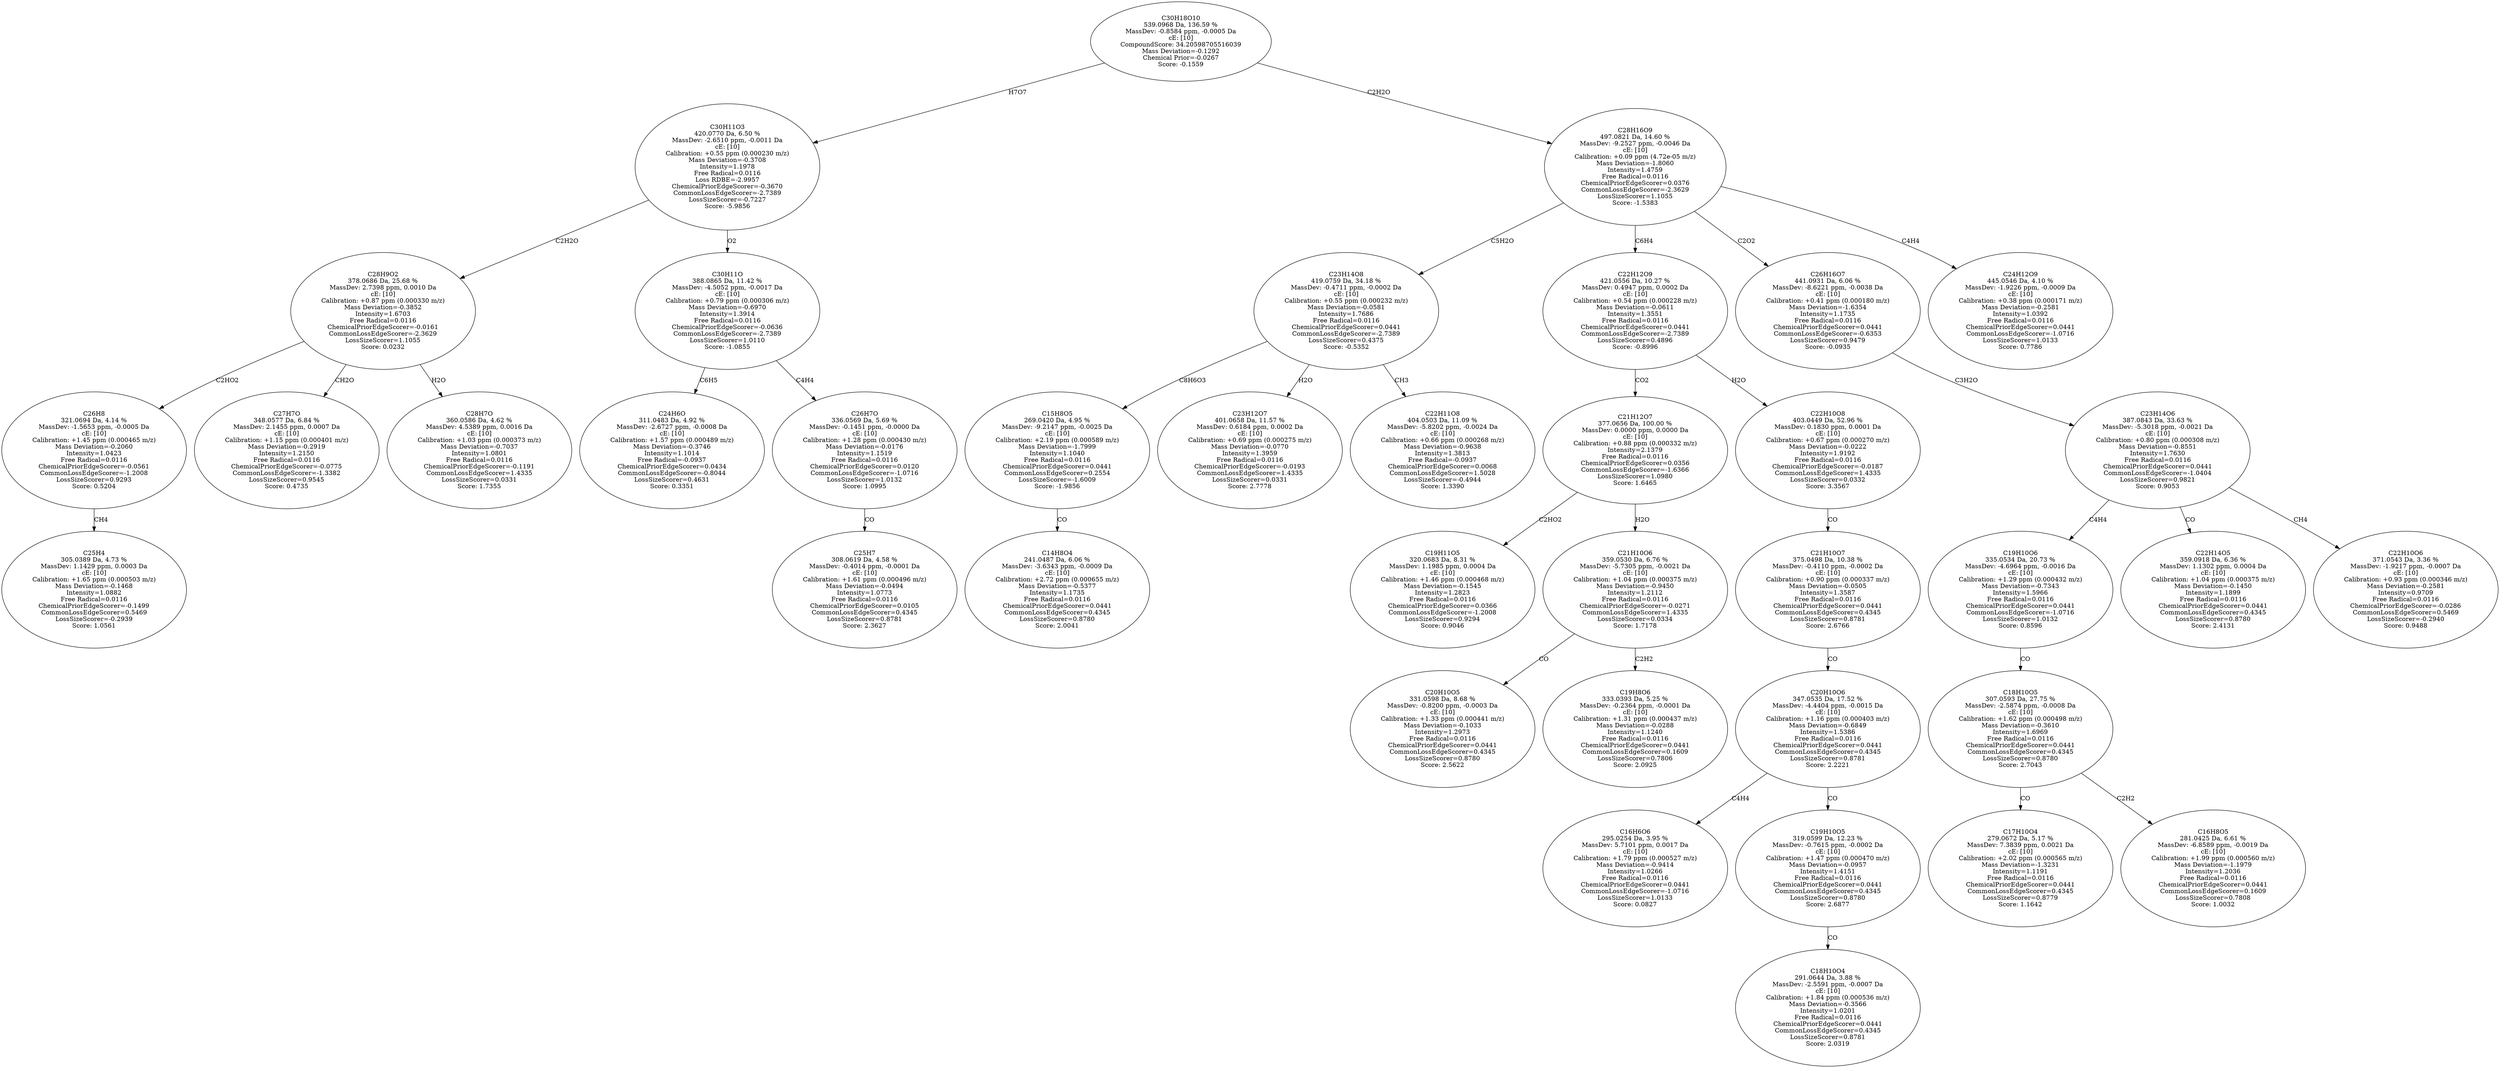strict digraph {
v1 [label="C25H4\n305.0389 Da, 4.73 %\nMassDev: 1.1429 ppm, 0.0003 Da\ncE: [10]\nCalibration: +1.65 ppm (0.000503 m/z)\nMass Deviation=-0.1468\nIntensity=1.0882\nFree Radical=0.0116\nChemicalPriorEdgeScorer=-0.1499\nCommonLossEdgeScorer=0.5469\nLossSizeScorer=-0.2939\nScore: 1.0561"];
v2 [label="C26H8\n321.0694 Da, 4.14 %\nMassDev: -1.5653 ppm, -0.0005 Da\ncE: [10]\nCalibration: +1.45 ppm (0.000465 m/z)\nMass Deviation=-0.2060\nIntensity=1.0423\nFree Radical=0.0116\nChemicalPriorEdgeScorer=-0.0561\nCommonLossEdgeScorer=-1.2008\nLossSizeScorer=0.9293\nScore: 0.5204"];
v3 [label="C27H7O\n348.0577 Da, 6.84 %\nMassDev: 2.1455 ppm, 0.0007 Da\ncE: [10]\nCalibration: +1.15 ppm (0.000401 m/z)\nMass Deviation=-0.2919\nIntensity=1.2150\nFree Radical=0.0116\nChemicalPriorEdgeScorer=-0.0775\nCommonLossEdgeScorer=-1.3382\nLossSizeScorer=0.9545\nScore: 0.4735"];
v4 [label="C28H7O\n360.0586 Da, 4.62 %\nMassDev: 4.5389 ppm, 0.0016 Da\ncE: [10]\nCalibration: +1.03 ppm (0.000373 m/z)\nMass Deviation=-0.7037\nIntensity=1.0801\nFree Radical=0.0116\nChemicalPriorEdgeScorer=-0.1191\nCommonLossEdgeScorer=1.4335\nLossSizeScorer=0.0331\nScore: 1.7355"];
v5 [label="C28H9O2\n378.0686 Da, 25.68 %\nMassDev: 2.7398 ppm, 0.0010 Da\ncE: [10]\nCalibration: +0.87 ppm (0.000330 m/z)\nMass Deviation=-0.3852\nIntensity=1.6703\nFree Radical=0.0116\nChemicalPriorEdgeScorer=-0.0161\nCommonLossEdgeScorer=-2.3629\nLossSizeScorer=1.1055\nScore: 0.0232"];
v6 [label="C24H6O\n311.0483 Da, 4.92 %\nMassDev: -2.6727 ppm, -0.0008 Da\ncE: [10]\nCalibration: +1.57 ppm (0.000489 m/z)\nMass Deviation=-0.3746\nIntensity=1.1014\nFree Radical=-0.0937\nChemicalPriorEdgeScorer=0.0434\nCommonLossEdgeScorer=-0.8044\nLossSizeScorer=0.4631\nScore: 0.3351"];
v7 [label="C25H7\n308.0619 Da, 4.58 %\nMassDev: -0.4014 ppm, -0.0001 Da\ncE: [10]\nCalibration: +1.61 ppm (0.000496 m/z)\nMass Deviation=-0.0494\nIntensity=1.0773\nFree Radical=0.0116\nChemicalPriorEdgeScorer=0.0105\nCommonLossEdgeScorer=0.4345\nLossSizeScorer=0.8781\nScore: 2.3627"];
v8 [label="C26H7O\n336.0569 Da, 5.69 %\nMassDev: -0.1451 ppm, -0.0000 Da\ncE: [10]\nCalibration: +1.28 ppm (0.000430 m/z)\nMass Deviation=-0.0176\nIntensity=1.1519\nFree Radical=0.0116\nChemicalPriorEdgeScorer=0.0120\nCommonLossEdgeScorer=-1.0716\nLossSizeScorer=1.0132\nScore: 1.0995"];
v9 [label="C30H11O\n388.0865 Da, 11.42 %\nMassDev: -4.5052 ppm, -0.0017 Da\ncE: [10]\nCalibration: +0.79 ppm (0.000306 m/z)\nMass Deviation=-0.6970\nIntensity=1.3914\nFree Radical=0.0116\nChemicalPriorEdgeScorer=-0.0636\nCommonLossEdgeScorer=-2.7389\nLossSizeScorer=1.0110\nScore: -1.0855"];
v10 [label="C30H11O3\n420.0770 Da, 6.50 %\nMassDev: -2.6510 ppm, -0.0011 Da\ncE: [10]\nCalibration: +0.55 ppm (0.000230 m/z)\nMass Deviation=-0.3708\nIntensity=1.1978\nFree Radical=0.0116\nLoss RDBE=-2.9957\nChemicalPriorEdgeScorer=-0.3670\nCommonLossEdgeScorer=-2.7389\nLossSizeScorer=-0.7227\nScore: -5.9856"];
v11 [label="C14H8O4\n241.0487 Da, 6.06 %\nMassDev: -3.6343 ppm, -0.0009 Da\ncE: [10]\nCalibration: +2.72 ppm (0.000655 m/z)\nMass Deviation=-0.5377\nIntensity=1.1735\nFree Radical=0.0116\nChemicalPriorEdgeScorer=0.0441\nCommonLossEdgeScorer=0.4345\nLossSizeScorer=0.8780\nScore: 2.0041"];
v12 [label="C15H8O5\n269.0420 Da, 4.95 %\nMassDev: -9.2147 ppm, -0.0025 Da\ncE: [10]\nCalibration: +2.19 ppm (0.000589 m/z)\nMass Deviation=-1.7999\nIntensity=1.1040\nFree Radical=0.0116\nChemicalPriorEdgeScorer=0.0441\nCommonLossEdgeScorer=0.2554\nLossSizeScorer=-1.6009\nScore: -1.9856"];
v13 [label="C23H12O7\n401.0658 Da, 11.57 %\nMassDev: 0.6184 ppm, 0.0002 Da\ncE: [10]\nCalibration: +0.69 ppm (0.000275 m/z)\nMass Deviation=-0.0770\nIntensity=1.3959\nFree Radical=0.0116\nChemicalPriorEdgeScorer=-0.0193\nCommonLossEdgeScorer=1.4335\nLossSizeScorer=0.0331\nScore: 2.7778"];
v14 [label="C22H11O8\n404.0503 Da, 11.09 %\nMassDev: -5.8202 ppm, -0.0024 Da\ncE: [10]\nCalibration: +0.66 ppm (0.000268 m/z)\nMass Deviation=-0.9638\nIntensity=1.3813\nFree Radical=-0.0937\nChemicalPriorEdgeScorer=0.0068\nCommonLossEdgeScorer=1.5028\nLossSizeScorer=-0.4944\nScore: 1.3390"];
v15 [label="C23H14O8\n419.0759 Da, 34.18 %\nMassDev: -0.4711 ppm, -0.0002 Da\ncE: [10]\nCalibration: +0.55 ppm (0.000232 m/z)\nMass Deviation=-0.0581\nIntensity=1.7686\nFree Radical=0.0116\nChemicalPriorEdgeScorer=0.0441\nCommonLossEdgeScorer=-2.7389\nLossSizeScorer=0.4375\nScore: -0.5352"];
v16 [label="C19H11O5\n320.0683 Da, 8.31 %\nMassDev: 1.1985 ppm, 0.0004 Da\ncE: [10]\nCalibration: +1.46 ppm (0.000468 m/z)\nMass Deviation=-0.1545\nIntensity=1.2823\nFree Radical=0.0116\nChemicalPriorEdgeScorer=0.0366\nCommonLossEdgeScorer=-1.2008\nLossSizeScorer=0.9294\nScore: 0.9046"];
v17 [label="C20H10O5\n331.0598 Da, 8.68 %\nMassDev: -0.8200 ppm, -0.0003 Da\ncE: [10]\nCalibration: +1.33 ppm (0.000441 m/z)\nMass Deviation=-0.1033\nIntensity=1.2973\nFree Radical=0.0116\nChemicalPriorEdgeScorer=0.0441\nCommonLossEdgeScorer=0.4345\nLossSizeScorer=0.8780\nScore: 2.5622"];
v18 [label="C19H8O6\n333.0393 Da, 5.25 %\nMassDev: -0.2364 ppm, -0.0001 Da\ncE: [10]\nCalibration: +1.31 ppm (0.000437 m/z)\nMass Deviation=-0.0288\nIntensity=1.1240\nFree Radical=0.0116\nChemicalPriorEdgeScorer=0.0441\nCommonLossEdgeScorer=0.1609\nLossSizeScorer=0.7806\nScore: 2.0925"];
v19 [label="C21H10O6\n359.0530 Da, 6.76 %\nMassDev: -5.7305 ppm, -0.0021 Da\ncE: [10]\nCalibration: +1.04 ppm (0.000375 m/z)\nMass Deviation=-0.9450\nIntensity=1.2112\nFree Radical=0.0116\nChemicalPriorEdgeScorer=-0.0271\nCommonLossEdgeScorer=1.4335\nLossSizeScorer=0.0334\nScore: 1.7178"];
v20 [label="C21H12O7\n377.0656 Da, 100.00 %\nMassDev: 0.0000 ppm, 0.0000 Da\ncE: [10]\nCalibration: +0.88 ppm (0.000332 m/z)\nIntensity=2.1379\nFree Radical=0.0116\nChemicalPriorEdgeScorer=0.0356\nCommonLossEdgeScorer=-1.6366\nLossSizeScorer=1.0980\nScore: 1.6465"];
v21 [label="C16H6O6\n295.0254 Da, 3.95 %\nMassDev: 5.7101 ppm, 0.0017 Da\ncE: [10]\nCalibration: +1.79 ppm (0.000527 m/z)\nMass Deviation=-0.9414\nIntensity=1.0266\nFree Radical=0.0116\nChemicalPriorEdgeScorer=0.0441\nCommonLossEdgeScorer=-1.0716\nLossSizeScorer=1.0133\nScore: 0.0827"];
v22 [label="C18H10O4\n291.0644 Da, 3.88 %\nMassDev: -2.5591 ppm, -0.0007 Da\ncE: [10]\nCalibration: +1.84 ppm (0.000536 m/z)\nMass Deviation=-0.3566\nIntensity=1.0201\nFree Radical=0.0116\nChemicalPriorEdgeScorer=0.0441\nCommonLossEdgeScorer=0.4345\nLossSizeScorer=0.8781\nScore: 2.0319"];
v23 [label="C19H10O5\n319.0599 Da, 12.23 %\nMassDev: -0.7615 ppm, -0.0002 Da\ncE: [10]\nCalibration: +1.47 ppm (0.000470 m/z)\nMass Deviation=-0.0957\nIntensity=1.4151\nFree Radical=0.0116\nChemicalPriorEdgeScorer=0.0441\nCommonLossEdgeScorer=0.4345\nLossSizeScorer=0.8780\nScore: 2.6877"];
v24 [label="C20H10O6\n347.0535 Da, 17.52 %\nMassDev: -4.4404 ppm, -0.0015 Da\ncE: [10]\nCalibration: +1.16 ppm (0.000403 m/z)\nMass Deviation=-0.6849\nIntensity=1.5386\nFree Radical=0.0116\nChemicalPriorEdgeScorer=0.0441\nCommonLossEdgeScorer=0.4345\nLossSizeScorer=0.8781\nScore: 2.2221"];
v25 [label="C21H10O7\n375.0498 Da, 10.38 %\nMassDev: -0.4110 ppm, -0.0002 Da\ncE: [10]\nCalibration: +0.90 ppm (0.000337 m/z)\nMass Deviation=-0.0505\nIntensity=1.3587\nFree Radical=0.0116\nChemicalPriorEdgeScorer=0.0441\nCommonLossEdgeScorer=0.4345\nLossSizeScorer=0.8781\nScore: 2.6766"];
v26 [label="C22H10O8\n403.0449 Da, 52.96 %\nMassDev: 0.1830 ppm, 0.0001 Da\ncE: [10]\nCalibration: +0.67 ppm (0.000270 m/z)\nMass Deviation=-0.0222\nIntensity=1.9192\nFree Radical=0.0116\nChemicalPriorEdgeScorer=-0.0187\nCommonLossEdgeScorer=1.4335\nLossSizeScorer=0.0332\nScore: 3.3567"];
v27 [label="C22H12O9\n421.0556 Da, 10.27 %\nMassDev: 0.4947 ppm, 0.0002 Da\ncE: [10]\nCalibration: +0.54 ppm (0.000228 m/z)\nMass Deviation=-0.0611\nIntensity=1.3551\nFree Radical=0.0116\nChemicalPriorEdgeScorer=0.0441\nCommonLossEdgeScorer=-2.7389\nLossSizeScorer=0.4896\nScore: -0.8996"];
v28 [label="C17H10O4\n279.0672 Da, 5.17 %\nMassDev: 7.3839 ppm, 0.0021 Da\ncE: [10]\nCalibration: +2.02 ppm (0.000565 m/z)\nMass Deviation=-1.3231\nIntensity=1.1191\nFree Radical=0.0116\nChemicalPriorEdgeScorer=0.0441\nCommonLossEdgeScorer=0.4345\nLossSizeScorer=0.8779\nScore: 1.1642"];
v29 [label="C16H8O5\n281.0425 Da, 6.61 %\nMassDev: -6.8589 ppm, -0.0019 Da\ncE: [10]\nCalibration: +1.99 ppm (0.000560 m/z)\nMass Deviation=-1.1979\nIntensity=1.2036\nFree Radical=0.0116\nChemicalPriorEdgeScorer=0.0441\nCommonLossEdgeScorer=0.1609\nLossSizeScorer=0.7808\nScore: 1.0032"];
v30 [label="C18H10O5\n307.0593 Da, 27.75 %\nMassDev: -2.5874 ppm, -0.0008 Da\ncE: [10]\nCalibration: +1.62 ppm (0.000498 m/z)\nMass Deviation=-0.3610\nIntensity=1.6969\nFree Radical=0.0116\nChemicalPriorEdgeScorer=0.0441\nCommonLossEdgeScorer=0.4345\nLossSizeScorer=0.8780\nScore: 2.7043"];
v31 [label="C19H10O6\n335.0534 Da, 20.73 %\nMassDev: -4.6964 ppm, -0.0016 Da\ncE: [10]\nCalibration: +1.29 ppm (0.000432 m/z)\nMass Deviation=-0.7343\nIntensity=1.5966\nFree Radical=0.0116\nChemicalPriorEdgeScorer=0.0441\nCommonLossEdgeScorer=-1.0716\nLossSizeScorer=1.0132\nScore: 0.8596"];
v32 [label="C22H14O5\n359.0918 Da, 6.36 %\nMassDev: 1.1302 ppm, 0.0004 Da\ncE: [10]\nCalibration: +1.04 ppm (0.000375 m/z)\nMass Deviation=-0.1450\nIntensity=1.1899\nFree Radical=0.0116\nChemicalPriorEdgeScorer=0.0441\nCommonLossEdgeScorer=0.4345\nLossSizeScorer=0.8780\nScore: 2.4131"];
v33 [label="C22H10O6\n371.0543 Da, 3.36 %\nMassDev: -1.9217 ppm, -0.0007 Da\ncE: [10]\nCalibration: +0.93 ppm (0.000346 m/z)\nMass Deviation=-0.2581\nIntensity=0.9709\nFree Radical=0.0116\nChemicalPriorEdgeScorer=-0.0286\nCommonLossEdgeScorer=0.5469\nLossSizeScorer=-0.2940\nScore: 0.9488"];
v34 [label="C23H14O6\n387.0843 Da, 33.63 %\nMassDev: -5.3018 ppm, -0.0021 Da\ncE: [10]\nCalibration: +0.80 ppm (0.000308 m/z)\nMass Deviation=-0.8551\nIntensity=1.7630\nFree Radical=0.0116\nChemicalPriorEdgeScorer=0.0441\nCommonLossEdgeScorer=-1.0404\nLossSizeScorer=0.9821\nScore: 0.9053"];
v35 [label="C26H16O7\n441.0931 Da, 6.06 %\nMassDev: -8.6221 ppm, -0.0038 Da\ncE: [10]\nCalibration: +0.41 ppm (0.000180 m/z)\nMass Deviation=-1.6354\nIntensity=1.1735\nFree Radical=0.0116\nChemicalPriorEdgeScorer=0.0441\nCommonLossEdgeScorer=-0.6353\nLossSizeScorer=0.9479\nScore: -0.0935"];
v36 [label="C24H12O9\n445.0546 Da, 4.10 %\nMassDev: -1.9226 ppm, -0.0009 Da\ncE: [10]\nCalibration: +0.38 ppm (0.000171 m/z)\nMass Deviation=-0.2581\nIntensity=1.0392\nFree Radical=0.0116\nChemicalPriorEdgeScorer=0.0441\nCommonLossEdgeScorer=-1.0716\nLossSizeScorer=1.0133\nScore: 0.7786"];
v37 [label="C28H16O9\n497.0821 Da, 14.60 %\nMassDev: -9.2527 ppm, -0.0046 Da\ncE: [10]\nCalibration: +0.09 ppm (4.72e-05 m/z)\nMass Deviation=-1.8060\nIntensity=1.4759\nFree Radical=0.0116\nChemicalPriorEdgeScorer=0.0376\nCommonLossEdgeScorer=-2.3629\nLossSizeScorer=1.1055\nScore: -1.5383"];
v38 [label="C30H18O10\n539.0968 Da, 136.59 %\nMassDev: -0.8584 ppm, -0.0005 Da\ncE: [10]\nCompoundScore: 34.20598705516039\nMass Deviation=-0.1292\nChemical Prior=-0.0267\nScore: -0.1559"];
v2 -> v1 [label="CH4"];
v5 -> v2 [label="C2HO2"];
v5 -> v3 [label="CH2O"];
v5 -> v4 [label="H2O"];
v10 -> v5 [label="C2H2O"];
v9 -> v6 [label="C6H5"];
v8 -> v7 [label="CO"];
v9 -> v8 [label="C4H4"];
v10 -> v9 [label="O2"];
v38 -> v10 [label="H7O7"];
v12 -> v11 [label="CO"];
v15 -> v12 [label="C8H6O3"];
v15 -> v13 [label="H2O"];
v15 -> v14 [label="CH3"];
v37 -> v15 [label="C5H2O"];
v20 -> v16 [label="C2HO2"];
v19 -> v17 [label="CO"];
v19 -> v18 [label="C2H2"];
v20 -> v19 [label="H2O"];
v27 -> v20 [label="CO2"];
v24 -> v21 [label="C4H4"];
v23 -> v22 [label="CO"];
v24 -> v23 [label="CO"];
v25 -> v24 [label="CO"];
v26 -> v25 [label="CO"];
v27 -> v26 [label="H2O"];
v37 -> v27 [label="C6H4"];
v30 -> v28 [label="CO"];
v30 -> v29 [label="C2H2"];
v31 -> v30 [label="CO"];
v34 -> v31 [label="C4H4"];
v34 -> v32 [label="CO"];
v34 -> v33 [label="CH4"];
v35 -> v34 [label="C3H2O"];
v37 -> v35 [label="C2O2"];
v37 -> v36 [label="C4H4"];
v38 -> v37 [label="C2H2O"];
}